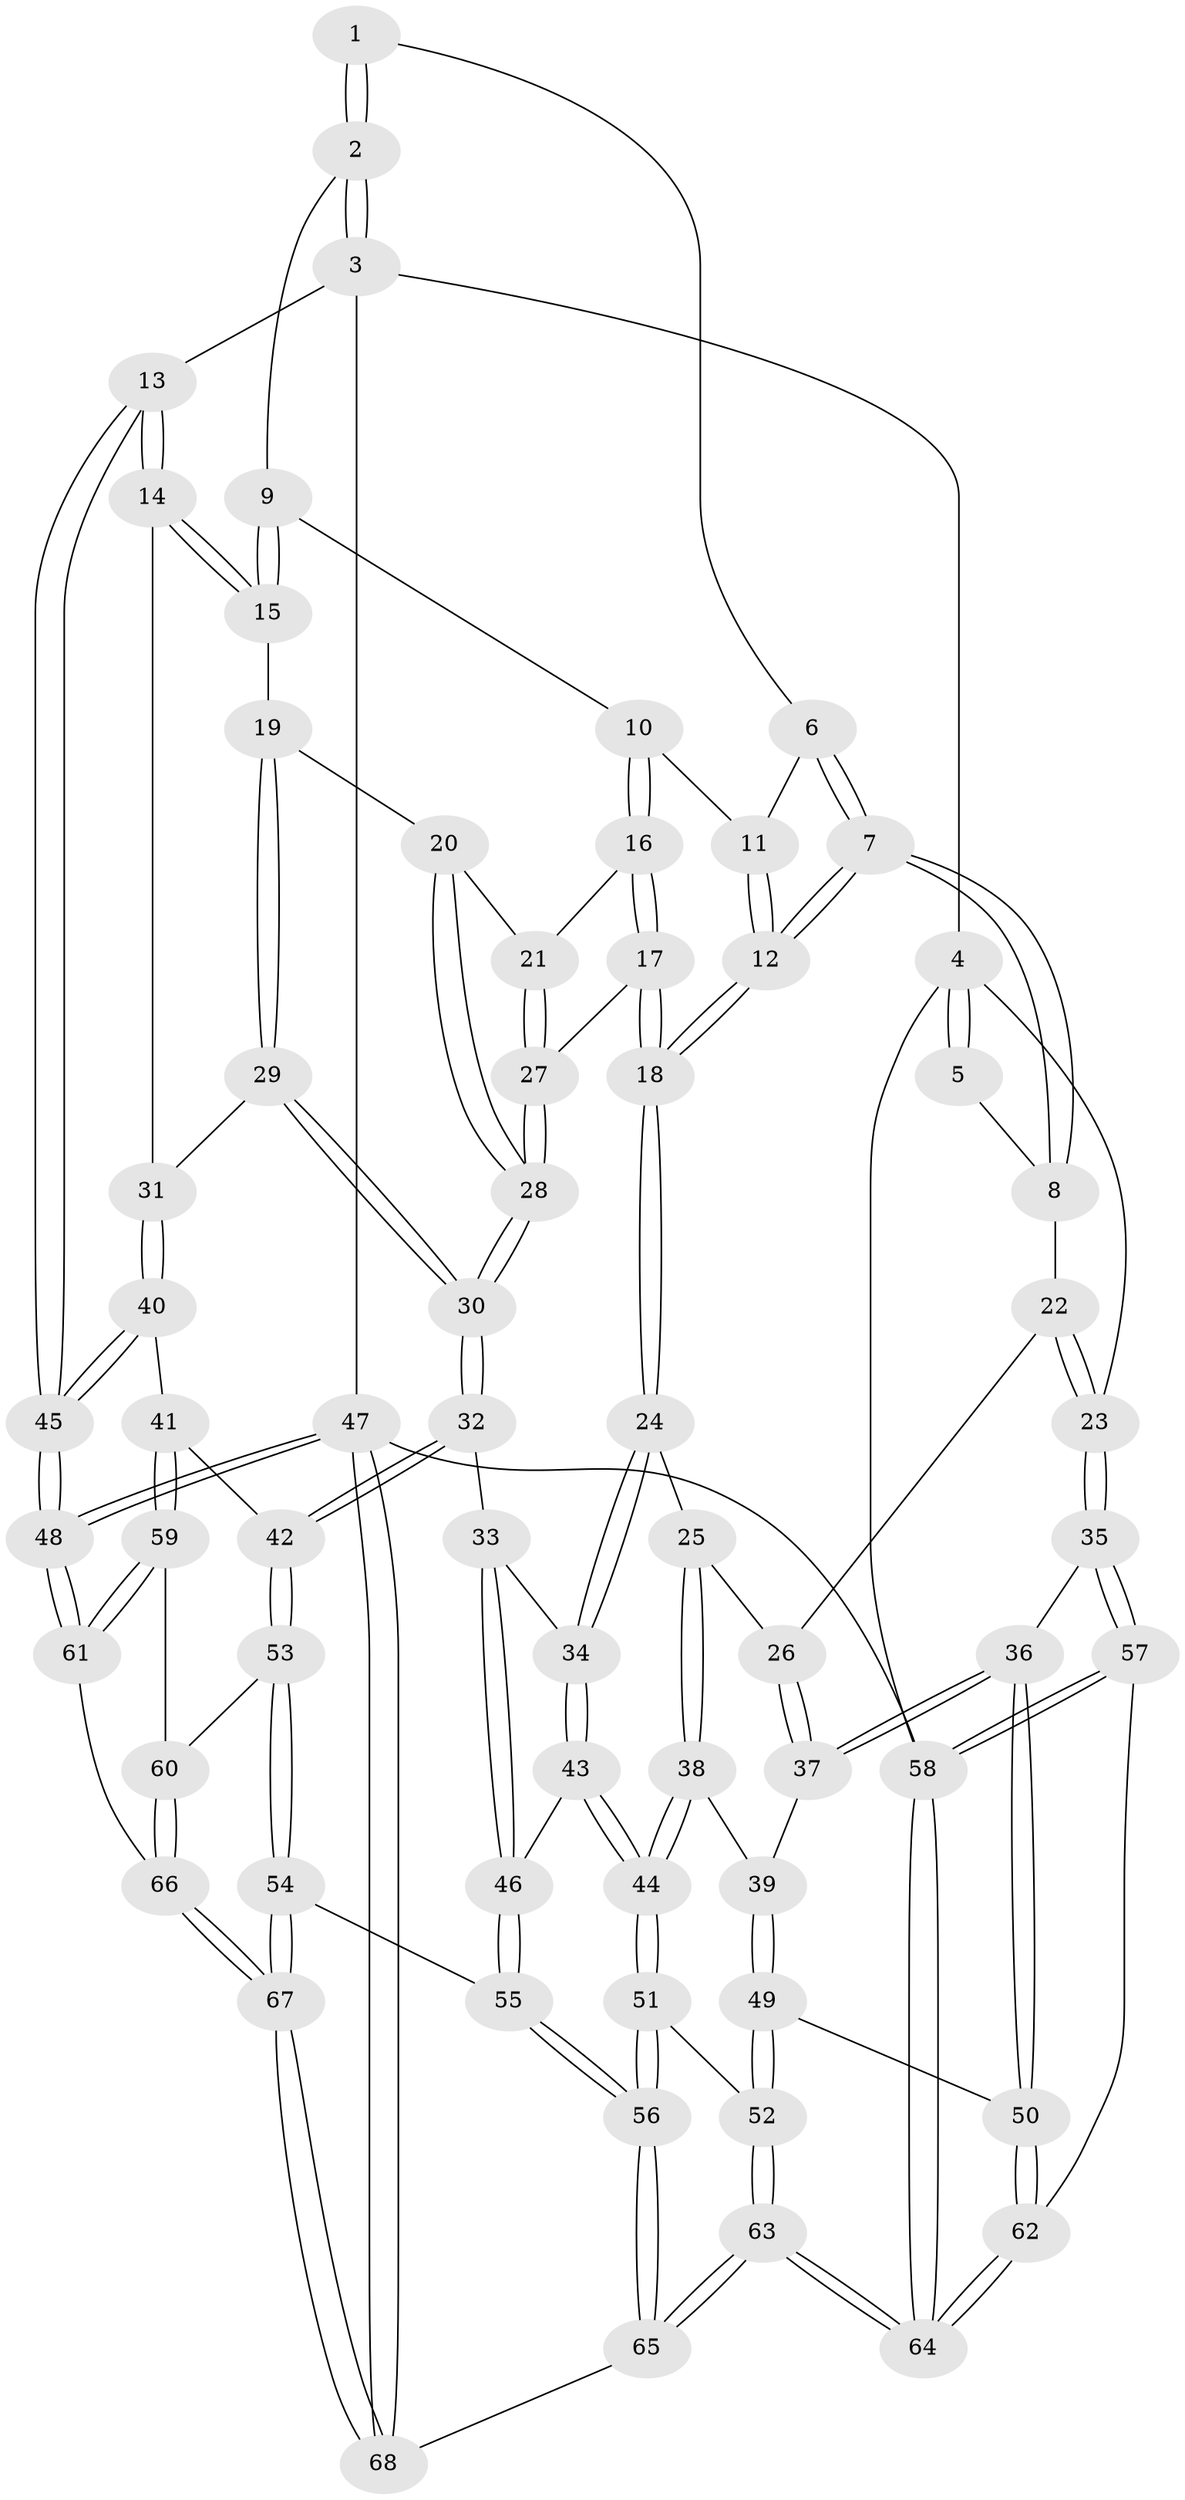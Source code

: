 // coarse degree distribution, {5: 0.375, 8: 0.025, 3: 0.125, 4: 0.375, 2: 0.025, 6: 0.075}
// Generated by graph-tools (version 1.1) at 2025/21/03/04/25 18:21:32]
// undirected, 68 vertices, 167 edges
graph export_dot {
graph [start="1"]
  node [color=gray90,style=filled];
  1 [pos="+0.5364415923464569+0"];
  2 [pos="+0.9212655264340665+0"];
  3 [pos="+1+0"];
  4 [pos="+0+0"];
  5 [pos="+0.12855538332157043+0"];
  6 [pos="+0.5231343707020459+0"];
  7 [pos="+0.3835539816269876+0.26566571189916743"];
  8 [pos="+0.2613595057474662+0.21735410071598302"];
  9 [pos="+0.7544178051758528+0.20724296054889663"];
  10 [pos="+0.6730520208452788+0.24291286008538163"];
  11 [pos="+0.6174551029524364+0.23536852520194737"];
  12 [pos="+0.4333329369286564+0.3398444359792074"];
  13 [pos="+1+0.3306076784111676"];
  14 [pos="+1+0.3516182849845978"];
  15 [pos="+0.8411579523994812+0.3514477621857284"];
  16 [pos="+0.6721276455512549+0.34213344799801104"];
  17 [pos="+0.5319659077630193+0.43005292473024376"];
  18 [pos="+0.44258682010312206+0.4174151078362293"];
  19 [pos="+0.8236258371241402+0.37209931573962746"];
  20 [pos="+0.722434171288671+0.3931085224126825"];
  21 [pos="+0.7095935949699633+0.38323726928569246"];
  22 [pos="+0.16413952943429488+0.28533959457535385"];
  23 [pos="+0+0.2061747431301123"];
  24 [pos="+0.4369191481655749+0.4283900355682785"];
  25 [pos="+0.3272264282543182+0.45340535601960663"];
  26 [pos="+0.16209885727034823+0.4557511052452278"];
  27 [pos="+0.5661303307900261+0.4458829481314058"];
  28 [pos="+0.6761252750314146+0.5093694950495612"];
  29 [pos="+0.8150300941930889+0.44747167514603586"];
  30 [pos="+0.7094184431579837+0.5629394125656519"];
  31 [pos="+0.895516927525723+0.5377926562803009"];
  32 [pos="+0.7150097727492525+0.5988591159788665"];
  33 [pos="+0.598253035765632+0.5973456025274484"];
  34 [pos="+0.43711443251310633+0.43556789628370834"];
  35 [pos="+0+0.5422250302093453"];
  36 [pos="+0.07184164294620049+0.5465451565943689"];
  37 [pos="+0.08479139883360001+0.5428400737122993"];
  38 [pos="+0.22839593559704857+0.6233216154655135"];
  39 [pos="+0.22794417863776772+0.6231960229705416"];
  40 [pos="+0.8808530379346479+0.5721131670734044"];
  41 [pos="+0.7528479768258554+0.6494420195220355"];
  42 [pos="+0.7416514894077568+0.6455950866095093"];
  43 [pos="+0.42848297706498834+0.5098196419933448"];
  44 [pos="+0.3008039702914406+0.6642895074070143"];
  45 [pos="+1+0.8302907132895287"];
  46 [pos="+0.49732900740942243+0.6587217749450552"];
  47 [pos="+1+1"];
  48 [pos="+1+0.9266467082467709"];
  49 [pos="+0.1460201039657779+0.7751153904455533"];
  50 [pos="+0.13514677742067627+0.7735205150226905"];
  51 [pos="+0.32825802718131075+0.7537370519963673"];
  52 [pos="+0.20967431426980493+0.8028796688314791"];
  53 [pos="+0.6040773218956796+0.7675244828445702"];
  54 [pos="+0.5893124541695665+0.7735184318018106"];
  55 [pos="+0.5005253548810389+0.7725682840612111"];
  56 [pos="+0.4325206128960106+0.8201703847115739"];
  57 [pos="+0+0.7069631310825338"];
  58 [pos="+0+1"];
  59 [pos="+0.8586979182101429+0.7816463071438658"];
  60 [pos="+0.7170231939724943+0.8463719184406455"];
  61 [pos="+0.9457916511627972+0.841590686977302"];
  62 [pos="+0.05813386416197539+0.8138484255778925"];
  63 [pos="+0.17525920364741385+1"];
  64 [pos="+0.15226174658401903+1"];
  65 [pos="+0.3995046447097461+1"];
  66 [pos="+0.7091780412075255+0.9670176913540088"];
  67 [pos="+0.6744760043956897+1"];
  68 [pos="+0.6140117460876225+1"];
  1 -- 2;
  1 -- 2;
  1 -- 6;
  2 -- 3;
  2 -- 3;
  2 -- 9;
  3 -- 4;
  3 -- 13;
  3 -- 47;
  4 -- 5;
  4 -- 5;
  4 -- 23;
  4 -- 58;
  5 -- 8;
  6 -- 7;
  6 -- 7;
  6 -- 11;
  7 -- 8;
  7 -- 8;
  7 -- 12;
  7 -- 12;
  8 -- 22;
  9 -- 10;
  9 -- 15;
  9 -- 15;
  10 -- 11;
  10 -- 16;
  10 -- 16;
  11 -- 12;
  11 -- 12;
  12 -- 18;
  12 -- 18;
  13 -- 14;
  13 -- 14;
  13 -- 45;
  13 -- 45;
  14 -- 15;
  14 -- 15;
  14 -- 31;
  15 -- 19;
  16 -- 17;
  16 -- 17;
  16 -- 21;
  17 -- 18;
  17 -- 18;
  17 -- 27;
  18 -- 24;
  18 -- 24;
  19 -- 20;
  19 -- 29;
  19 -- 29;
  20 -- 21;
  20 -- 28;
  20 -- 28;
  21 -- 27;
  21 -- 27;
  22 -- 23;
  22 -- 23;
  22 -- 26;
  23 -- 35;
  23 -- 35;
  24 -- 25;
  24 -- 34;
  24 -- 34;
  25 -- 26;
  25 -- 38;
  25 -- 38;
  26 -- 37;
  26 -- 37;
  27 -- 28;
  27 -- 28;
  28 -- 30;
  28 -- 30;
  29 -- 30;
  29 -- 30;
  29 -- 31;
  30 -- 32;
  30 -- 32;
  31 -- 40;
  31 -- 40;
  32 -- 33;
  32 -- 42;
  32 -- 42;
  33 -- 34;
  33 -- 46;
  33 -- 46;
  34 -- 43;
  34 -- 43;
  35 -- 36;
  35 -- 57;
  35 -- 57;
  36 -- 37;
  36 -- 37;
  36 -- 50;
  36 -- 50;
  37 -- 39;
  38 -- 39;
  38 -- 44;
  38 -- 44;
  39 -- 49;
  39 -- 49;
  40 -- 41;
  40 -- 45;
  40 -- 45;
  41 -- 42;
  41 -- 59;
  41 -- 59;
  42 -- 53;
  42 -- 53;
  43 -- 44;
  43 -- 44;
  43 -- 46;
  44 -- 51;
  44 -- 51;
  45 -- 48;
  45 -- 48;
  46 -- 55;
  46 -- 55;
  47 -- 48;
  47 -- 48;
  47 -- 68;
  47 -- 68;
  47 -- 58;
  48 -- 61;
  48 -- 61;
  49 -- 50;
  49 -- 52;
  49 -- 52;
  50 -- 62;
  50 -- 62;
  51 -- 52;
  51 -- 56;
  51 -- 56;
  52 -- 63;
  52 -- 63;
  53 -- 54;
  53 -- 54;
  53 -- 60;
  54 -- 55;
  54 -- 67;
  54 -- 67;
  55 -- 56;
  55 -- 56;
  56 -- 65;
  56 -- 65;
  57 -- 58;
  57 -- 58;
  57 -- 62;
  58 -- 64;
  58 -- 64;
  59 -- 60;
  59 -- 61;
  59 -- 61;
  60 -- 66;
  60 -- 66;
  61 -- 66;
  62 -- 64;
  62 -- 64;
  63 -- 64;
  63 -- 64;
  63 -- 65;
  63 -- 65;
  65 -- 68;
  66 -- 67;
  66 -- 67;
  67 -- 68;
  67 -- 68;
}
